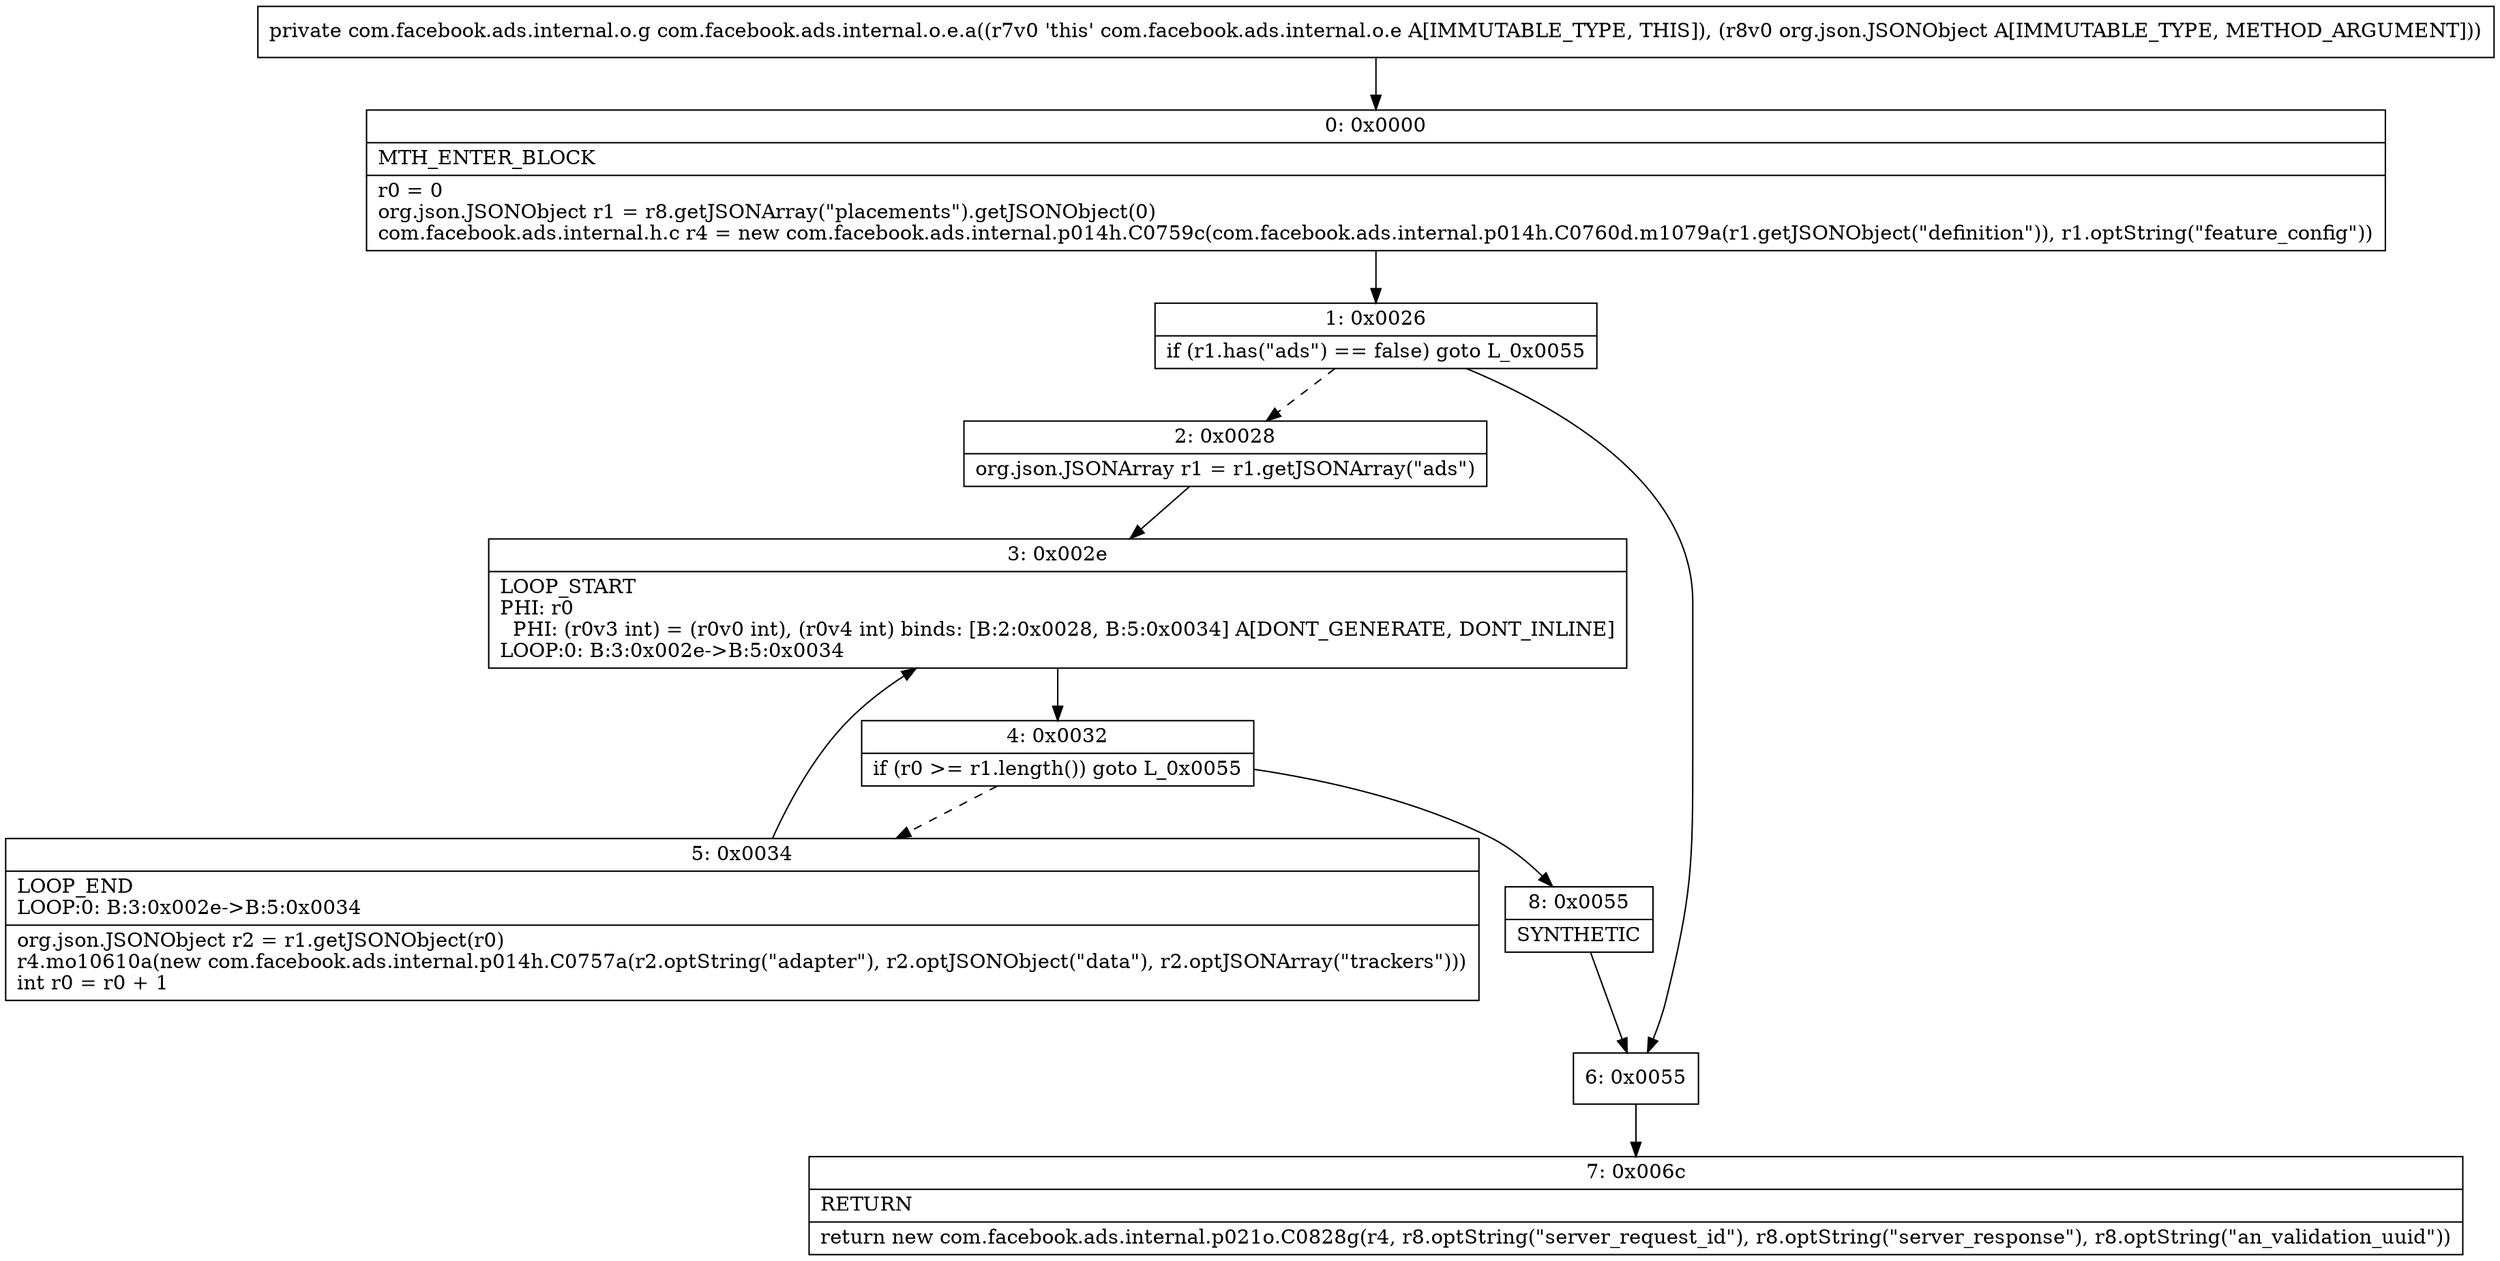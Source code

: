 digraph "CFG forcom.facebook.ads.internal.o.e.a(Lorg\/json\/JSONObject;)Lcom\/facebook\/ads\/internal\/o\/g;" {
Node_0 [shape=record,label="{0\:\ 0x0000|MTH_ENTER_BLOCK\l|r0 = 0\lorg.json.JSONObject r1 = r8.getJSONArray(\"placements\").getJSONObject(0)\lcom.facebook.ads.internal.h.c r4 = new com.facebook.ads.internal.p014h.C0759c(com.facebook.ads.internal.p014h.C0760d.m1079a(r1.getJSONObject(\"definition\")), r1.optString(\"feature_config\"))\l}"];
Node_1 [shape=record,label="{1\:\ 0x0026|if (r1.has(\"ads\") == false) goto L_0x0055\l}"];
Node_2 [shape=record,label="{2\:\ 0x0028|org.json.JSONArray r1 = r1.getJSONArray(\"ads\")\l}"];
Node_3 [shape=record,label="{3\:\ 0x002e|LOOP_START\lPHI: r0 \l  PHI: (r0v3 int) = (r0v0 int), (r0v4 int) binds: [B:2:0x0028, B:5:0x0034] A[DONT_GENERATE, DONT_INLINE]\lLOOP:0: B:3:0x002e\-\>B:5:0x0034\l}"];
Node_4 [shape=record,label="{4\:\ 0x0032|if (r0 \>= r1.length()) goto L_0x0055\l}"];
Node_5 [shape=record,label="{5\:\ 0x0034|LOOP_END\lLOOP:0: B:3:0x002e\-\>B:5:0x0034\l|org.json.JSONObject r2 = r1.getJSONObject(r0)\lr4.mo10610a(new com.facebook.ads.internal.p014h.C0757a(r2.optString(\"adapter\"), r2.optJSONObject(\"data\"), r2.optJSONArray(\"trackers\")))\lint r0 = r0 + 1\l}"];
Node_6 [shape=record,label="{6\:\ 0x0055}"];
Node_7 [shape=record,label="{7\:\ 0x006c|RETURN\l|return new com.facebook.ads.internal.p021o.C0828g(r4, r8.optString(\"server_request_id\"), r8.optString(\"server_response\"), r8.optString(\"an_validation_uuid\"))\l}"];
Node_8 [shape=record,label="{8\:\ 0x0055|SYNTHETIC\l}"];
MethodNode[shape=record,label="{private com.facebook.ads.internal.o.g com.facebook.ads.internal.o.e.a((r7v0 'this' com.facebook.ads.internal.o.e A[IMMUTABLE_TYPE, THIS]), (r8v0 org.json.JSONObject A[IMMUTABLE_TYPE, METHOD_ARGUMENT])) }"];
MethodNode -> Node_0;
Node_0 -> Node_1;
Node_1 -> Node_2[style=dashed];
Node_1 -> Node_6;
Node_2 -> Node_3;
Node_3 -> Node_4;
Node_4 -> Node_5[style=dashed];
Node_4 -> Node_8;
Node_5 -> Node_3;
Node_6 -> Node_7;
Node_8 -> Node_6;
}

